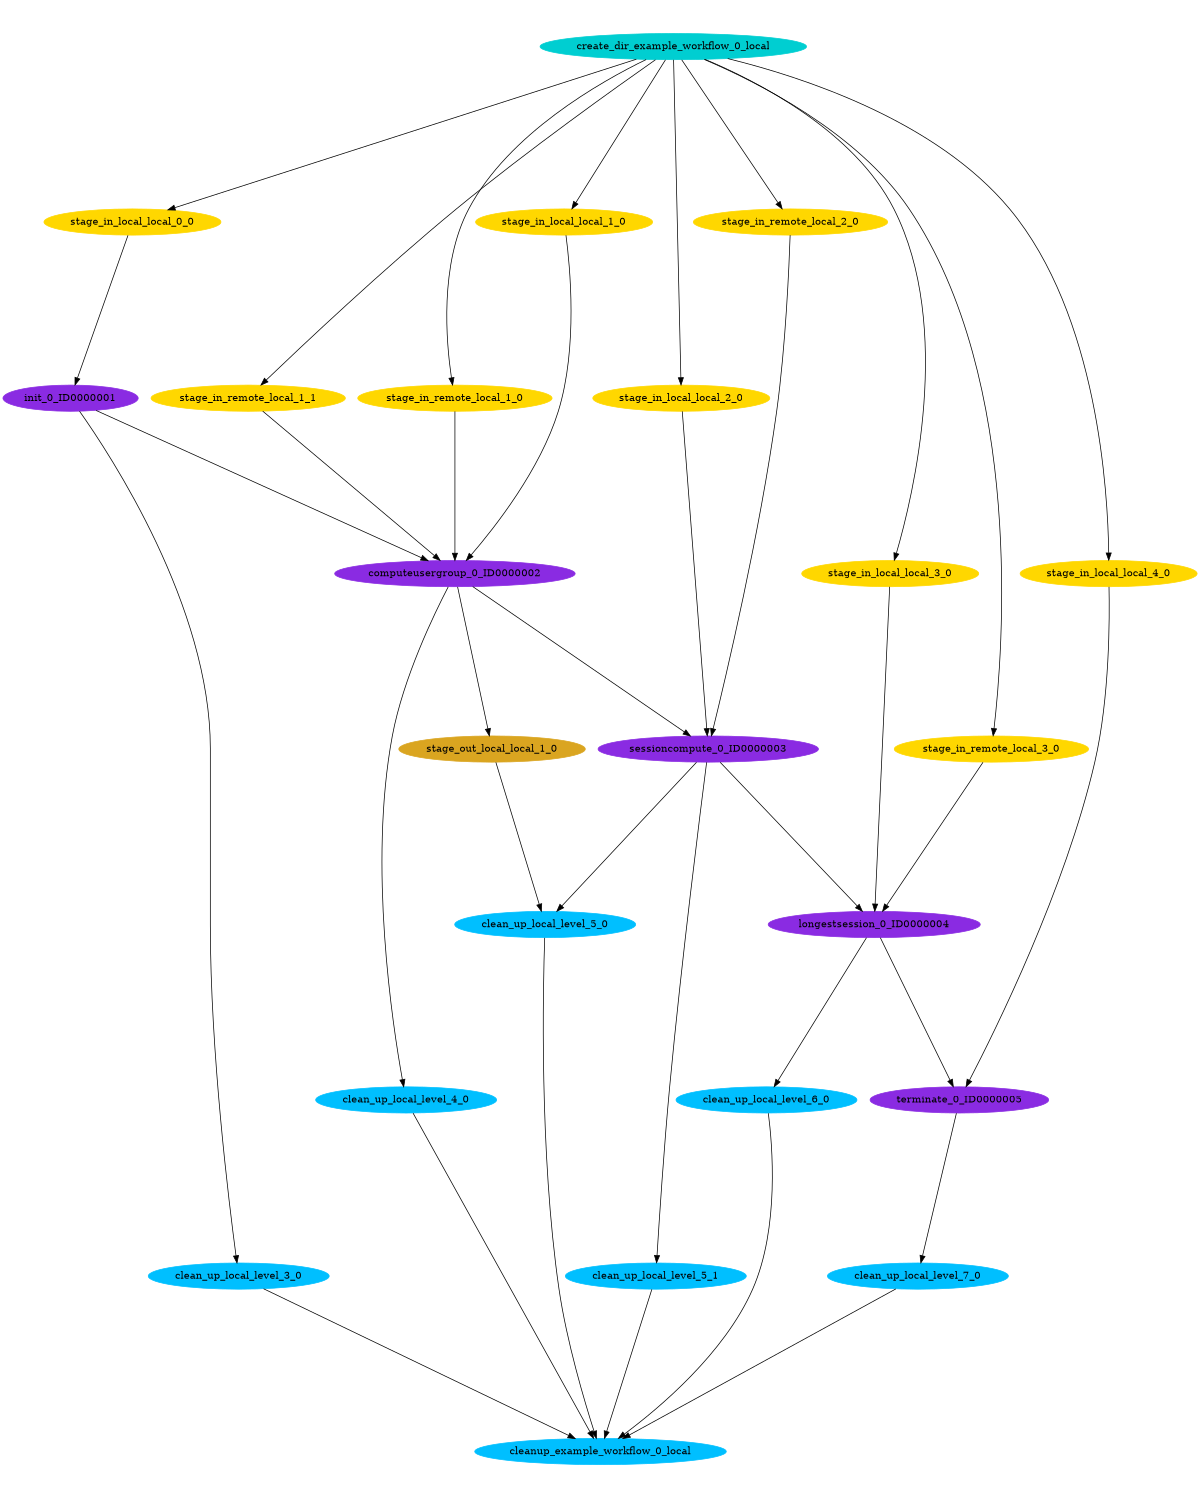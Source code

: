 digraph E {
size="8.0,10.0"
ratio=fill
node [shape=ellipse]
edge [arrowhead=normal, arrowsize=1.0]
	"clean_up_local_level_4_0" [color=deepskyblue,style=filled,label="clean_up_local_level_4_0"]
	"create_dir_example_workflow_0_local" [color=darkturquoise,style=filled,label="create_dir_example_workflow_0_local"]
	"longestsession_0_ID0000004" [color=blueviolet,style=filled,label="longestsession_0_ID0000004"]
	"stage_in_local_local_0_0" [color=gold,style=filled,label="stage_in_local_local_0_0"]
	"stage_out_local_local_1_0" [color=goldenrod,style=filled,label="stage_out_local_local_1_0"]
	"init_0_ID0000001" [color=blueviolet,style=filled,label="init_0_ID0000001"]
	"clean_up_local_level_7_0" [color=deepskyblue,style=filled,label="clean_up_local_level_7_0"]
	"sessioncompute_0_ID0000003" [color=blueviolet,style=filled,label="sessioncompute_0_ID0000003"]
	"stage_in_local_local_2_0" [color=gold,style=filled,label="stage_in_local_local_2_0"]
	"stage_in_remote_local_1_1" [color=gold,style=filled,label="stage_in_remote_local_1_1"]
	"stage_in_remote_local_1_0" [color=gold,style=filled,label="stage_in_remote_local_1_0"]
	"stage_in_local_local_3_0" [color=gold,style=filled,label="stage_in_local_local_3_0"]
	"computeusergroup_0_ID0000002" [color=blueviolet,style=filled,label="computeusergroup_0_ID0000002"]
	"terminate_0_ID0000005" [color=blueviolet,style=filled,label="terminate_0_ID0000005"]
	"clean_up_local_level_3_0" [color=deepskyblue,style=filled,label="clean_up_local_level_3_0"]
	"stage_in_local_local_4_0" [color=gold,style=filled,label="stage_in_local_local_4_0"]
	"stage_in_local_local_1_0" [color=gold,style=filled,label="stage_in_local_local_1_0"]
	"cleanup_example_workflow_0_local" [color=deepskyblue,style=filled,label="cleanup_example_workflow_0_local"]
	"clean_up_local_level_6_0" [color=deepskyblue,style=filled,label="clean_up_local_level_6_0"]
	"clean_up_local_level_5_0" [color=deepskyblue,style=filled,label="clean_up_local_level_5_0"]
	"stage_in_remote_local_2_0" [color=gold,style=filled,label="stage_in_remote_local_2_0"]
	"clean_up_local_level_5_1" [color=deepskyblue,style=filled,label="clean_up_local_level_5_1"]
	"stage_in_remote_local_3_0" [color=gold,style=filled,label="stage_in_remote_local_3_0"]

	"clean_up_local_level_4_0" -> "cleanup_example_workflow_0_local"
	"create_dir_example_workflow_0_local" -> "stage_in_local_local_0_0"
	"create_dir_example_workflow_0_local" -> "stage_in_local_local_4_0"
	"create_dir_example_workflow_0_local" -> "stage_in_local_local_1_0"
	"create_dir_example_workflow_0_local" -> "stage_in_local_local_2_0"
	"create_dir_example_workflow_0_local" -> "stage_in_remote_local_1_1"
	"create_dir_example_workflow_0_local" -> "stage_in_remote_local_1_0"
	"create_dir_example_workflow_0_local" -> "stage_in_local_local_3_0"
	"create_dir_example_workflow_0_local" -> "stage_in_remote_local_2_0"
	"create_dir_example_workflow_0_local" -> "stage_in_remote_local_3_0"
	"longestsession_0_ID0000004" -> "terminate_0_ID0000005"
	"longestsession_0_ID0000004" -> "clean_up_local_level_6_0"
	"stage_in_local_local_0_0" -> "init_0_ID0000001"
	"stage_out_local_local_1_0" -> "clean_up_local_level_5_0"
	"init_0_ID0000001" -> "clean_up_local_level_3_0"
	"init_0_ID0000001" -> "computeusergroup_0_ID0000002"
	"clean_up_local_level_7_0" -> "cleanup_example_workflow_0_local"
	"sessioncompute_0_ID0000003" -> "longestsession_0_ID0000004"
	"sessioncompute_0_ID0000003" -> "clean_up_local_level_5_0"
	"sessioncompute_0_ID0000003" -> "clean_up_local_level_5_1"
	"stage_in_local_local_2_0" -> "sessioncompute_0_ID0000003"
	"stage_in_remote_local_1_1" -> "computeusergroup_0_ID0000002"
	"stage_in_remote_local_1_0" -> "computeusergroup_0_ID0000002"
	"stage_in_local_local_3_0" -> "longestsession_0_ID0000004"
	"computeusergroup_0_ID0000002" -> "clean_up_local_level_4_0"
	"computeusergroup_0_ID0000002" -> "stage_out_local_local_1_0"
	"computeusergroup_0_ID0000002" -> "sessioncompute_0_ID0000003"
	"terminate_0_ID0000005" -> "clean_up_local_level_7_0"
	"clean_up_local_level_3_0" -> "cleanup_example_workflow_0_local"
	"stage_in_local_local_4_0" -> "terminate_0_ID0000005"
	"stage_in_local_local_1_0" -> "computeusergroup_0_ID0000002"
	"clean_up_local_level_6_0" -> "cleanup_example_workflow_0_local"
	"clean_up_local_level_5_0" -> "cleanup_example_workflow_0_local"
	"stage_in_remote_local_2_0" -> "sessioncompute_0_ID0000003"
	"clean_up_local_level_5_1" -> "cleanup_example_workflow_0_local"
	"stage_in_remote_local_3_0" -> "longestsession_0_ID0000004"
}

